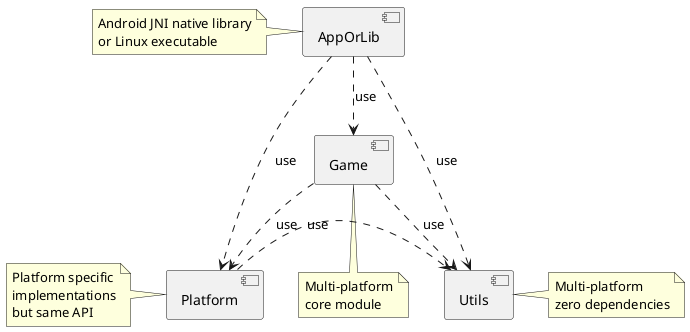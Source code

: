 @startuml diagram

[AppOrLib] ..> [Game] : use
[AppOrLib] ..> [Platform] : use
[AppOrLib] ..> [Utils] : use

[Game] ..> [Platform] : use
[Game] ..> [Utils] : use

[Platform] .right.> [Utils] : use

note left of [AppOrLib]
  Android JNI native library
  or Linux executable
end note

note bottom of [Game]
  Multi-platform
  core module
end note

note left of [Platform]
  Platform specific
  implementations
  but same API
end note

note right of [Utils]
  Multi-platform
  zero dependencies
end note

@enduml
